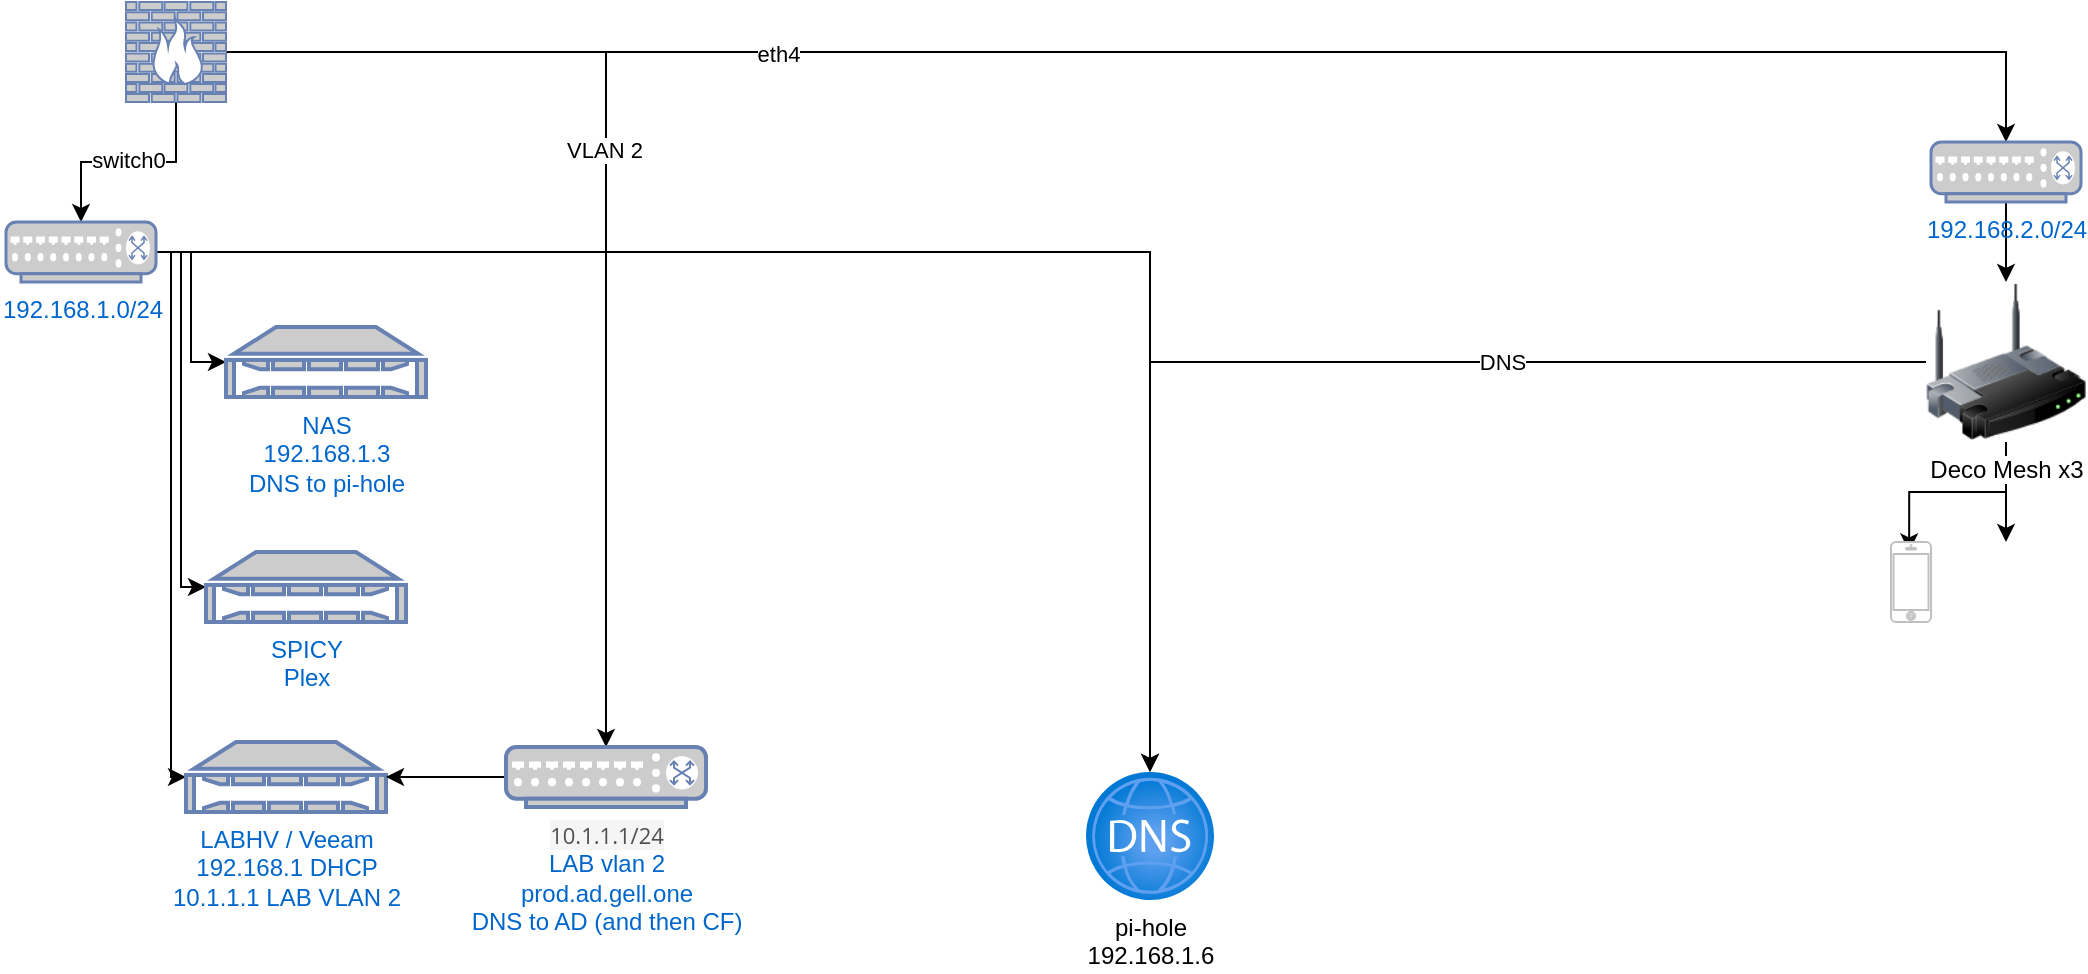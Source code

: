 <mxfile version="20.0.3" type="github">
  <diagram id="iC6M-rrgXTsZYorOLaK3" name="Page-1">
    <mxGraphModel dx="1557" dy="641" grid="1" gridSize="10" guides="1" tooltips="1" connect="1" arrows="1" fold="1" page="1" pageScale="1" pageWidth="1100" pageHeight="850" math="0" shadow="0">
      <root>
        <mxCell id="0" />
        <mxCell id="1" parent="0" />
        <mxCell id="Tb5XQR19AkCkS0yn6avB-4" style="edgeStyle=orthogonalEdgeStyle;rounded=0;orthogonalLoop=1;jettySize=auto;html=1;" edge="1" parent="1" source="Tb5XQR19AkCkS0yn6avB-2" target="Tb5XQR19AkCkS0yn6avB-3">
          <mxGeometry relative="1" as="geometry" />
        </mxCell>
        <mxCell id="Tb5XQR19AkCkS0yn6avB-35" value="switch0" style="edgeLabel;html=1;align=center;verticalAlign=middle;resizable=0;points=[];" vertex="1" connectable="0" parent="Tb5XQR19AkCkS0yn6avB-4">
          <mxGeometry x="-0.245" y="-1" relative="1" as="geometry">
            <mxPoint x="-14" as="offset" />
          </mxGeometry>
        </mxCell>
        <mxCell id="Tb5XQR19AkCkS0yn6avB-7" style="edgeStyle=orthogonalEdgeStyle;rounded=0;orthogonalLoop=1;jettySize=auto;html=1;" edge="1" parent="1" source="Tb5XQR19AkCkS0yn6avB-2" target="Tb5XQR19AkCkS0yn6avB-5">
          <mxGeometry relative="1" as="geometry" />
        </mxCell>
        <mxCell id="Tb5XQR19AkCkS0yn6avB-34" value="eth4" style="edgeLabel;html=1;align=center;verticalAlign=middle;resizable=0;points=[];" vertex="1" connectable="0" parent="Tb5XQR19AkCkS0yn6avB-7">
          <mxGeometry x="-0.41" y="-1" relative="1" as="geometry">
            <mxPoint as="offset" />
          </mxGeometry>
        </mxCell>
        <mxCell id="Tb5XQR19AkCkS0yn6avB-31" style="edgeStyle=orthogonalEdgeStyle;rounded=0;orthogonalLoop=1;jettySize=auto;html=1;" edge="1" parent="1" source="Tb5XQR19AkCkS0yn6avB-2" target="Tb5XQR19AkCkS0yn6avB-27">
          <mxGeometry relative="1" as="geometry" />
        </mxCell>
        <mxCell id="Tb5XQR19AkCkS0yn6avB-33" value="VLAN 2" style="edgeLabel;html=1;align=center;verticalAlign=middle;resizable=0;points=[];" vertex="1" connectable="0" parent="Tb5XQR19AkCkS0yn6avB-31">
          <mxGeometry x="-0.11" y="-1" relative="1" as="geometry">
            <mxPoint as="offset" />
          </mxGeometry>
        </mxCell>
        <mxCell id="Tb5XQR19AkCkS0yn6avB-2" value="" style="fontColor=#0066CC;verticalAlign=top;verticalLabelPosition=bottom;labelPosition=center;align=center;html=1;outlineConnect=0;fillColor=#CCCCCC;strokeColor=#6881B3;gradientColor=none;gradientDirection=north;strokeWidth=2;shape=mxgraph.networks.firewall;" vertex="1" parent="1">
          <mxGeometry x="100" y="10" width="50" height="50" as="geometry" />
        </mxCell>
        <mxCell id="Tb5XQR19AkCkS0yn6avB-19" style="edgeStyle=elbowEdgeStyle;rounded=0;orthogonalLoop=1;jettySize=auto;html=1;" edge="1" parent="1" source="Tb5XQR19AkCkS0yn6avB-3" target="Tb5XQR19AkCkS0yn6avB-26">
          <mxGeometry relative="1" as="geometry">
            <mxPoint x="90" y="240" as="targetPoint" />
          </mxGeometry>
        </mxCell>
        <mxCell id="Tb5XQR19AkCkS0yn6avB-21" style="edgeStyle=orthogonalEdgeStyle;rounded=0;orthogonalLoop=1;jettySize=auto;html=1;" edge="1" parent="1" source="Tb5XQR19AkCkS0yn6avB-3" target="Tb5XQR19AkCkS0yn6avB-20">
          <mxGeometry relative="1" as="geometry" />
        </mxCell>
        <mxCell id="Tb5XQR19AkCkS0yn6avB-29" style="edgeStyle=elbowEdgeStyle;rounded=0;orthogonalLoop=1;jettySize=auto;html=1;" edge="1" parent="1" source="Tb5XQR19AkCkS0yn6avB-3" target="Tb5XQR19AkCkS0yn6avB-25">
          <mxGeometry relative="1" as="geometry" />
        </mxCell>
        <mxCell id="Tb5XQR19AkCkS0yn6avB-30" style="edgeStyle=elbowEdgeStyle;rounded=0;orthogonalLoop=1;jettySize=auto;html=1;" edge="1" parent="1" source="Tb5XQR19AkCkS0yn6avB-3" target="Tb5XQR19AkCkS0yn6avB-18">
          <mxGeometry relative="1" as="geometry" />
        </mxCell>
        <mxCell id="Tb5XQR19AkCkS0yn6avB-3" value="192.168.1.0/24" style="fontColor=#0066CC;verticalAlign=top;verticalLabelPosition=bottom;labelPosition=center;align=center;html=1;outlineConnect=0;fillColor=#CCCCCC;strokeColor=#6881B3;gradientColor=none;gradientDirection=north;strokeWidth=2;shape=mxgraph.networks.switch;" vertex="1" parent="1">
          <mxGeometry x="40" y="120" width="75" height="30" as="geometry" />
        </mxCell>
        <mxCell id="Tb5XQR19AkCkS0yn6avB-15" style="edgeStyle=orthogonalEdgeStyle;rounded=0;orthogonalLoop=1;jettySize=auto;html=1;" edge="1" parent="1" source="Tb5XQR19AkCkS0yn6avB-5" target="Tb5XQR19AkCkS0yn6avB-9">
          <mxGeometry relative="1" as="geometry" />
        </mxCell>
        <mxCell id="Tb5XQR19AkCkS0yn6avB-5" value="192.168.2.0/24" style="fontColor=#0066CC;verticalAlign=top;verticalLabelPosition=bottom;labelPosition=center;align=center;html=1;outlineConnect=0;fillColor=#CCCCCC;strokeColor=#6881B3;gradientColor=none;gradientDirection=north;strokeWidth=2;shape=mxgraph.networks.switch;" vertex="1" parent="1">
          <mxGeometry x="1002.5" y="80" width="75" height="30" as="geometry" />
        </mxCell>
        <mxCell id="Tb5XQR19AkCkS0yn6avB-16" style="edgeStyle=orthogonalEdgeStyle;rounded=0;orthogonalLoop=1;jettySize=auto;html=1;" edge="1" parent="1" source="Tb5XQR19AkCkS0yn6avB-9" target="Tb5XQR19AkCkS0yn6avB-11">
          <mxGeometry relative="1" as="geometry" />
        </mxCell>
        <mxCell id="Tb5XQR19AkCkS0yn6avB-17" style="edgeStyle=orthogonalEdgeStyle;rounded=0;orthogonalLoop=1;jettySize=auto;html=1;entryX=0.454;entryY=0.118;entryDx=0;entryDy=0;entryPerimeter=0;" edge="1" parent="1" source="Tb5XQR19AkCkS0yn6avB-9" target="Tb5XQR19AkCkS0yn6avB-12">
          <mxGeometry relative="1" as="geometry" />
        </mxCell>
        <mxCell id="Tb5XQR19AkCkS0yn6avB-23" style="edgeStyle=orthogonalEdgeStyle;rounded=0;orthogonalLoop=1;jettySize=auto;html=1;" edge="1" parent="1" source="Tb5XQR19AkCkS0yn6avB-9" target="Tb5XQR19AkCkS0yn6avB-20">
          <mxGeometry relative="1" as="geometry" />
        </mxCell>
        <mxCell id="Tb5XQR19AkCkS0yn6avB-24" value="DNS" style="edgeLabel;html=1;align=center;verticalAlign=middle;resizable=0;points=[];" vertex="1" connectable="0" parent="Tb5XQR19AkCkS0yn6avB-23">
          <mxGeometry x="-0.284" relative="1" as="geometry">
            <mxPoint as="offset" />
          </mxGeometry>
        </mxCell>
        <mxCell id="Tb5XQR19AkCkS0yn6avB-9" value="Deco Mesh x3" style="image;html=1;image=img/lib/clip_art/networking/Wireless_Router_128x128.png" vertex="1" parent="1">
          <mxGeometry x="1000" y="150" width="80" height="80" as="geometry" />
        </mxCell>
        <mxCell id="Tb5XQR19AkCkS0yn6avB-11" value="" style="shape=image;html=1;verticalAlign=top;verticalLabelPosition=bottom;labelBackgroundColor=#ffffff;imageAspect=0;aspect=fixed;image=https://cdn0.iconfinder.com/data/icons/social-media-2185/512/social__media__social_media__xbox_-128.png" vertex="1" parent="1">
          <mxGeometry x="1020" y="280" width="40" height="40" as="geometry" />
        </mxCell>
        <mxCell id="Tb5XQR19AkCkS0yn6avB-12" value="" style="html=1;verticalLabelPosition=bottom;labelBackgroundColor=#ffffff;verticalAlign=top;shadow=0;dashed=0;strokeWidth=1;shape=mxgraph.ios7.misc.iphone;strokeColor=#c0c0c0;" vertex="1" parent="1">
          <mxGeometry x="982.5" y="280" width="20" height="40" as="geometry" />
        </mxCell>
        <mxCell id="Tb5XQR19AkCkS0yn6avB-18" value="NAS&lt;br&gt;192.168.1.3&lt;br&gt;DNS to pi-hole" style="fontColor=#0066CC;verticalAlign=top;verticalLabelPosition=bottom;labelPosition=center;align=center;html=1;outlineConnect=0;fillColor=#CCCCCC;strokeColor=#6881B3;gradientColor=none;gradientDirection=north;strokeWidth=2;shape=mxgraph.networks.nas_filer;" vertex="1" parent="1">
          <mxGeometry x="150" y="172.5" width="100" height="35" as="geometry" />
        </mxCell>
        <mxCell id="Tb5XQR19AkCkS0yn6avB-20" value="pi-hole&lt;br&gt;192.168.1.6" style="aspect=fixed;html=1;points=[];align=center;image;fontSize=12;image=img/lib/azure2/networking/DNS_Zones.svg;" vertex="1" parent="1">
          <mxGeometry x="580" y="395" width="64" height="64" as="geometry" />
        </mxCell>
        <mxCell id="Tb5XQR19AkCkS0yn6avB-25" value="SPICY&lt;br&gt;Plex" style="fontColor=#0066CC;verticalAlign=top;verticalLabelPosition=bottom;labelPosition=center;align=center;html=1;outlineConnect=0;fillColor=#CCCCCC;strokeColor=#6881B3;gradientColor=none;gradientDirection=north;strokeWidth=2;shape=mxgraph.networks.nas_filer;" vertex="1" parent="1">
          <mxGeometry x="140" y="285" width="100" height="35" as="geometry" />
        </mxCell>
        <mxCell id="Tb5XQR19AkCkS0yn6avB-26" value="LABHV / Veeam&lt;br&gt;192.168.1 DHCP&lt;br&gt;10.1.1.1 LAB VLAN 2" style="fontColor=#0066CC;verticalAlign=top;verticalLabelPosition=bottom;labelPosition=center;align=center;html=1;outlineConnect=0;fillColor=#CCCCCC;strokeColor=#6881B3;gradientColor=none;gradientDirection=north;strokeWidth=2;shape=mxgraph.networks.nas_filer;" vertex="1" parent="1">
          <mxGeometry x="130" y="380" width="100" height="35" as="geometry" />
        </mxCell>
        <mxCell id="Tb5XQR19AkCkS0yn6avB-28" style="rounded=0;orthogonalLoop=1;jettySize=auto;html=1;edgeStyle=elbowEdgeStyle;" edge="1" parent="1" source="Tb5XQR19AkCkS0yn6avB-27" target="Tb5XQR19AkCkS0yn6avB-26">
          <mxGeometry relative="1" as="geometry">
            <mxPoint x="280" y="530" as="targetPoint" />
          </mxGeometry>
        </mxCell>
        <mxCell id="Tb5XQR19AkCkS0yn6avB-27" value="&lt;span style=&quot;color: rgb(79, 79, 79); font-family: &amp;quot;Open Sans&amp;quot;, sans-serif; font-size: 11px; text-align: start; background-color: rgb(245, 245, 245);&quot;&gt;10.1.1.1/24&lt;/span&gt;&lt;br&gt;LAB vlan 2&lt;br&gt;prod.ad.gell.one&lt;br&gt;DNS to AD (and then CF)" style="fontColor=#0066CC;verticalAlign=top;verticalLabelPosition=bottom;labelPosition=center;align=center;html=1;outlineConnect=0;fillColor=#CCCCCC;strokeColor=#6881B3;gradientColor=none;gradientDirection=north;strokeWidth=2;shape=mxgraph.networks.switch;" vertex="1" parent="1">
          <mxGeometry x="290" y="382.5" width="100" height="30" as="geometry" />
        </mxCell>
      </root>
    </mxGraphModel>
  </diagram>
</mxfile>
